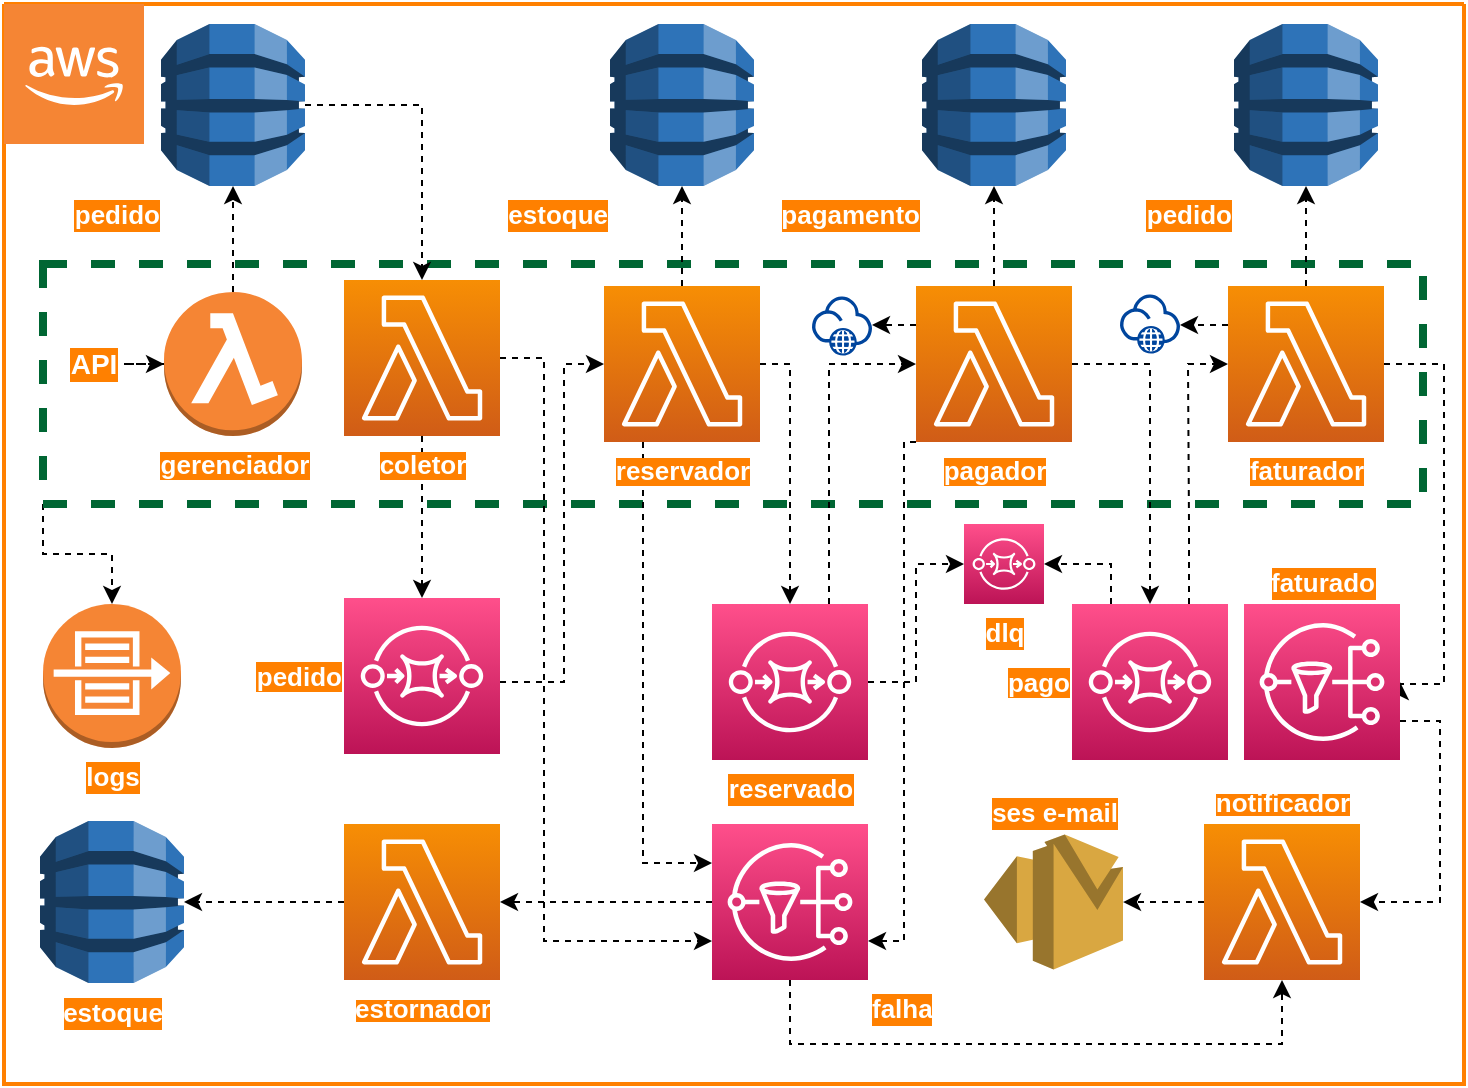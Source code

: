 <mxfile version="20.6.2" type="device"><diagram id="mqey134Af7LCjbI3q3hy" name="Página-1"><mxGraphModel dx="1375" dy="794" grid="1" gridSize="10" guides="1" tooltips="1" connect="1" arrows="1" fold="1" page="1" pageScale="1" pageWidth="827" pageHeight="1169" math="0" shadow="0"><root><mxCell id="0"/><mxCell id="1" parent="0"/><mxCell id="2ws7_AzIKP8WKyGr8Xs_-1" value="" style="swimlane;startSize=0;sketch=0;shadow=0;glass=0;gradientColor=none;swimlaneFillColor=none;fillColor=#FFE6CC;fillStyle=auto;strokeWidth=2;swimlaneLine=0;rounded=0;fontColor=#000000;strokeColor=#FF8000;" vertex="1" parent="1"><mxGeometry x="40" y="40" width="730" height="540" as="geometry"/></mxCell><mxCell id="2ws7_AzIKP8WKyGr8Xs_-27" style="edgeStyle=orthogonalEdgeStyle;rounded=0;orthogonalLoop=1;jettySize=auto;html=1;dashed=1;exitX=0;exitY=1;exitDx=0;exitDy=0;" edge="1" parent="2ws7_AzIKP8WKyGr8Xs_-1" source="2ws7_AzIKP8WKyGr8Xs_-9" target="2ws7_AzIKP8WKyGr8Xs_-25"><mxGeometry relative="1" as="geometry"/></mxCell><mxCell id="2ws7_AzIKP8WKyGr8Xs_-9" value="" style="rounded=0;whiteSpace=wrap;html=1;labelBackgroundColor=none;labelBorderColor=none;dashed=1;strokeColor=#006633;strokeWidth=4;" vertex="1" parent="2ws7_AzIKP8WKyGr8Xs_-1"><mxGeometry x="19.5" y="130" width="690" height="120" as="geometry"/></mxCell><mxCell id="2ws7_AzIKP8WKyGr8Xs_-18" value="" style="edgeStyle=orthogonalEdgeStyle;rounded=0;orthogonalLoop=1;jettySize=auto;html=1;dashed=1;" edge="1" parent="2ws7_AzIKP8WKyGr8Xs_-1" source="2ws7_AzIKP8WKyGr8Xs_-11" target="2ws7_AzIKP8WKyGr8Xs_-17"><mxGeometry relative="1" as="geometry"/></mxCell><mxCell id="2ws7_AzIKP8WKyGr8Xs_-11" value="&lt;span style=&quot;background-color: rgb(255, 128, 0);&quot;&gt;&lt;font size=&quot;1&quot; color=&quot;#ffffff&quot; style=&quot;&quot;&gt;&lt;b style=&quot;font-size: 13px;&quot;&gt;gerenciador&lt;/b&gt;&lt;/font&gt;&lt;/span&gt;" style="outlineConnect=0;dashed=0;verticalLabelPosition=bottom;verticalAlign=top;align=center;html=1;shape=mxgraph.aws3.lambda_function;fillColor=#F58534;gradientColor=none;" vertex="1" parent="2ws7_AzIKP8WKyGr8Xs_-1"><mxGeometry x="80" y="144" width="69" height="72" as="geometry"/></mxCell><mxCell id="2ws7_AzIKP8WKyGr8Xs_-12" value="" style="edgeStyle=orthogonalEdgeStyle;rounded=0;orthogonalLoop=1;jettySize=auto;html=1;dashed=1;" edge="1" parent="2ws7_AzIKP8WKyGr8Xs_-1" source="2ws7_AzIKP8WKyGr8Xs_-13" target="2ws7_AzIKP8WKyGr8Xs_-11"><mxGeometry relative="1" as="geometry"/></mxCell><mxCell id="2ws7_AzIKP8WKyGr8Xs_-13" value="API" style="text;html=1;strokeColor=none;fillColor=none;align=center;verticalAlign=middle;whiteSpace=wrap;rounded=0;fontStyle=1;labelBackgroundColor=#FF8000;spacingLeft=0;fontSize=14;fontColor=#FFFFFF;" vertex="1" parent="2ws7_AzIKP8WKyGr8Xs_-1"><mxGeometry x="30" y="165" width="30" height="30" as="geometry"/></mxCell><mxCell id="2ws7_AzIKP8WKyGr8Xs_-29" style="edgeStyle=orthogonalEdgeStyle;rounded=0;orthogonalLoop=1;jettySize=auto;html=1;entryX=0.5;entryY=0;entryDx=0;entryDy=0;entryPerimeter=0;dashed=1;exitX=0.5;exitY=1;exitDx=0;exitDy=0;exitPerimeter=0;" edge="1" parent="2ws7_AzIKP8WKyGr8Xs_-1" source="2ws7_AzIKP8WKyGr8Xs_-34" target="2ws7_AzIKP8WKyGr8Xs_-28"><mxGeometry relative="1" as="geometry"><mxPoint x="244.5" y="216" as="sourcePoint"/></mxGeometry></mxCell><mxCell id="2ws7_AzIKP8WKyGr8Xs_-22" value="" style="edgeStyle=orthogonalEdgeStyle;rounded=0;orthogonalLoop=1;jettySize=auto;html=1;dashed=1;exitX=0.5;exitY=0;exitDx=0;exitDy=0;exitPerimeter=0;" edge="1" parent="2ws7_AzIKP8WKyGr8Xs_-1" source="2ws7_AzIKP8WKyGr8Xs_-35" target="2ws7_AzIKP8WKyGr8Xs_-20"><mxGeometry relative="1" as="geometry"><mxPoint x="354.5" y="144" as="sourcePoint"/></mxGeometry></mxCell><mxCell id="2ws7_AzIKP8WKyGr8Xs_-23" style="edgeStyle=orthogonalEdgeStyle;rounded=0;orthogonalLoop=1;jettySize=auto;html=1;dashed=1;entryX=0.5;entryY=0;entryDx=0;entryDy=0;entryPerimeter=0;" edge="1" parent="2ws7_AzIKP8WKyGr8Xs_-1" source="2ws7_AzIKP8WKyGr8Xs_-17" target="2ws7_AzIKP8WKyGr8Xs_-34"><mxGeometry relative="1" as="geometry"><mxPoint x="244.5" y="144" as="targetPoint"/></mxGeometry></mxCell><mxCell id="2ws7_AzIKP8WKyGr8Xs_-17" value="&lt;font size=&quot;1&quot; color=&quot;#ffffff&quot; style=&quot;&quot;&gt;&lt;b style=&quot;font-size: 13px;&quot;&gt;pedido&lt;/b&gt;&lt;/font&gt;" style="outlineConnect=0;dashed=0;verticalLabelPosition=bottom;verticalAlign=top;align=right;html=1;shape=mxgraph.aws3.dynamo_db;fillColor=#2E73B8;gradientColor=none;labelBackgroundColor=#FF8000;labelBorderColor=none;strokeColor=#FF9933;strokeWidth=4;labelPosition=left;" vertex="1" parent="2ws7_AzIKP8WKyGr8Xs_-1"><mxGeometry x="78.5" y="10" width="72" height="81" as="geometry"/></mxCell><mxCell id="2ws7_AzIKP8WKyGr8Xs_-20" value="&lt;font size=&quot;1&quot; color=&quot;#ffffff&quot; style=&quot;&quot;&gt;&lt;b style=&quot;font-size: 13px;&quot;&gt;estoque&lt;/b&gt;&lt;/font&gt;" style="outlineConnect=0;dashed=0;verticalLabelPosition=bottom;verticalAlign=top;align=right;html=1;shape=mxgraph.aws3.dynamo_db;fillColor=#2E73B8;gradientColor=none;labelBackgroundColor=#FF8000;labelBorderColor=none;strokeColor=#FF9933;strokeWidth=4;labelPosition=left;" vertex="1" parent="2ws7_AzIKP8WKyGr8Xs_-1"><mxGeometry x="303" y="10" width="72" height="81" as="geometry"/></mxCell><mxCell id="2ws7_AzIKP8WKyGr8Xs_-25" value="&lt;font size=&quot;1&quot; color=&quot;#ffffff&quot; style=&quot;&quot;&gt;&lt;b style=&quot;font-size: 13px;&quot;&gt;logs&lt;/b&gt;&lt;/font&gt;" style="outlineConnect=0;dashed=0;verticalLabelPosition=bottom;verticalAlign=top;align=center;html=1;shape=mxgraph.aws3.flow_logs;fillColor=#F58534;gradientColor=none;labelBackgroundColor=#FF8000;labelBorderColor=none;strokeColor=#FF9933;strokeWidth=4;" vertex="1" parent="2ws7_AzIKP8WKyGr8Xs_-1"><mxGeometry x="19.5" y="300" width="69" height="72" as="geometry"/></mxCell><mxCell id="2ws7_AzIKP8WKyGr8Xs_-30" style="edgeStyle=orthogonalEdgeStyle;rounded=0;orthogonalLoop=1;jettySize=auto;html=1;entryX=0;entryY=0.5;entryDx=0;entryDy=0;entryPerimeter=0;dashed=1;" edge="1" parent="2ws7_AzIKP8WKyGr8Xs_-1" source="2ws7_AzIKP8WKyGr8Xs_-28" target="2ws7_AzIKP8WKyGr8Xs_-35"><mxGeometry relative="1" as="geometry"><mxPoint x="354.5" y="216" as="targetPoint"/><Array as="points"><mxPoint x="280" y="339"/><mxPoint x="280" y="180"/></Array></mxGeometry></mxCell><mxCell id="2ws7_AzIKP8WKyGr8Xs_-28" value="&lt;font size=&quot;1&quot; color=&quot;#ffffff&quot; style=&quot;&quot;&gt;&lt;b style=&quot;font-size: 13px;&quot;&gt;pedido&lt;/b&gt;&lt;/font&gt;" style="sketch=0;points=[[0,0,0],[0.25,0,0],[0.5,0,0],[0.75,0,0],[1,0,0],[0,1,0],[0.25,1,0],[0.5,1,0],[0.75,1,0],[1,1,0],[0,0.25,0],[0,0.5,0],[0,0.75,0],[1,0.25,0],[1,0.5,0],[1,0.75,0]];outlineConnect=0;fontColor=#232F3E;gradientColor=#FF4F8B;gradientDirection=north;fillColor=#BC1356;strokeColor=#ffffff;dashed=0;verticalLabelPosition=middle;verticalAlign=middle;align=right;html=1;fontSize=12;fontStyle=0;aspect=fixed;shape=mxgraph.aws4.resourceIcon;resIcon=mxgraph.aws4.sqs;labelBackgroundColor=#FF8000;labelBorderColor=none;strokeWidth=4;labelPosition=left;" vertex="1" parent="2ws7_AzIKP8WKyGr8Xs_-1"><mxGeometry x="170" y="297" width="78" height="78" as="geometry"/></mxCell><mxCell id="2ws7_AzIKP8WKyGr8Xs_-54" style="edgeStyle=orthogonalEdgeStyle;rounded=0;orthogonalLoop=1;jettySize=auto;html=1;entryX=0;entryY=0.5;entryDx=0;entryDy=0;entryPerimeter=0;dashed=1;strokeColor=#000000;strokeWidth=1;fontSize=16;exitX=0.75;exitY=0;exitDx=0;exitDy=0;exitPerimeter=0;" edge="1" parent="2ws7_AzIKP8WKyGr8Xs_-1" source="2ws7_AzIKP8WKyGr8Xs_-31" target="2ws7_AzIKP8WKyGr8Xs_-47"><mxGeometry relative="1" as="geometry"/></mxCell><mxCell id="2ws7_AzIKP8WKyGr8Xs_-63" style="edgeStyle=orthogonalEdgeStyle;rounded=0;orthogonalLoop=1;jettySize=auto;html=1;entryX=0;entryY=0.5;entryDx=0;entryDy=0;entryPerimeter=0;dashed=1;strokeColor=#000000;strokeWidth=1;fontSize=16;" edge="1" parent="2ws7_AzIKP8WKyGr8Xs_-1" source="2ws7_AzIKP8WKyGr8Xs_-31" target="2ws7_AzIKP8WKyGr8Xs_-61"><mxGeometry relative="1" as="geometry"/></mxCell><mxCell id="2ws7_AzIKP8WKyGr8Xs_-31" value="&lt;font size=&quot;1&quot; color=&quot;#ffffff&quot; style=&quot;&quot;&gt;&lt;b style=&quot;font-size: 13px;&quot;&gt;reservado&lt;/b&gt;&lt;/font&gt;" style="sketch=0;points=[[0,0,0],[0.25,0,0],[0.5,0,0],[0.75,0,0],[1,0,0],[0,1,0],[0.25,1,0],[0.5,1,0],[0.75,1,0],[1,1,0],[0,0.25,0],[0,0.5,0],[0,0.75,0],[1,0.25,0],[1,0.5,0],[1,0.75,0]];outlineConnect=0;fontColor=#232F3E;gradientColor=#FF4F8B;gradientDirection=north;fillColor=#BC1356;strokeColor=#ffffff;dashed=0;verticalLabelPosition=bottom;verticalAlign=top;align=center;html=1;fontSize=12;fontStyle=0;aspect=fixed;shape=mxgraph.aws4.resourceIcon;resIcon=mxgraph.aws4.sqs;labelBackgroundColor=#FF8000;labelBorderColor=none;strokeWidth=4;labelPosition=center;" vertex="1" parent="2ws7_AzIKP8WKyGr8Xs_-1"><mxGeometry x="354" y="300" width="78" height="78" as="geometry"/></mxCell><mxCell id="2ws7_AzIKP8WKyGr8Xs_-24" value="" style="outlineConnect=0;dashed=0;verticalLabelPosition=bottom;verticalAlign=top;align=center;html=1;shape=mxgraph.aws3.cloud_2;fillColor=#F58534;gradientColor=none;labelBackgroundColor=none;labelBorderColor=#FFFF99;strokeColor=#FF9933;strokeWidth=4;" vertex="1" parent="2ws7_AzIKP8WKyGr8Xs_-1"><mxGeometry width="70" height="70" as="geometry"/></mxCell><mxCell id="2ws7_AzIKP8WKyGr8Xs_-73" style="edgeStyle=orthogonalEdgeStyle;rounded=0;orthogonalLoop=1;jettySize=auto;html=1;entryX=0;entryY=0.75;entryDx=0;entryDy=0;entryPerimeter=0;dashed=1;strokeColor=#000000;strokeWidth=1;fontSize=13;fontColor=#FFFFFF;" edge="1" parent="2ws7_AzIKP8WKyGr8Xs_-1" source="2ws7_AzIKP8WKyGr8Xs_-34" target="2ws7_AzIKP8WKyGr8Xs_-42"><mxGeometry relative="1" as="geometry"><Array as="points"><mxPoint x="270" y="177"/><mxPoint x="270" y="469"/></Array></mxGeometry></mxCell><mxCell id="2ws7_AzIKP8WKyGr8Xs_-34" value="&lt;span style=&quot;background-color: rgb(255, 128, 0);&quot;&gt;&lt;font size=&quot;1&quot; color=&quot;#ffffff&quot; style=&quot;&quot;&gt;&lt;b style=&quot;font-size: 13px;&quot;&gt;coletor&lt;/b&gt;&lt;/font&gt;&lt;/span&gt;" style="sketch=0;points=[[0,0,0],[0.25,0,0],[0.5,0,0],[0.75,0,0],[1,0,0],[0,1,0],[0.25,1,0],[0.5,1,0],[0.75,1,0],[1,1,0],[0,0.25,0],[0,0.5,0],[0,0.75,0],[1,0.25,0],[1,0.5,0],[1,0.75,0]];outlineConnect=0;fontColor=#232F3E;gradientColor=#F78E04;gradientDirection=north;fillColor=#D05C17;strokeColor=#ffffff;dashed=0;verticalLabelPosition=bottom;verticalAlign=top;align=center;html=1;fontSize=12;fontStyle=0;aspect=fixed;shape=mxgraph.aws4.resourceIcon;resIcon=mxgraph.aws4.lambda;labelBackgroundColor=none;labelBorderColor=none;strokeWidth=4;" vertex="1" parent="2ws7_AzIKP8WKyGr8Xs_-1"><mxGeometry x="170" y="138" width="78" height="78" as="geometry"/></mxCell><mxCell id="2ws7_AzIKP8WKyGr8Xs_-38" style="edgeStyle=orthogonalEdgeStyle;rounded=0;orthogonalLoop=1;jettySize=auto;html=1;dashed=1;strokeColor=#000000;strokeWidth=1;exitX=0.25;exitY=1;exitDx=0;exitDy=0;exitPerimeter=0;entryX=0;entryY=0.25;entryDx=0;entryDy=0;entryPerimeter=0;" edge="1" parent="2ws7_AzIKP8WKyGr8Xs_-1" source="2ws7_AzIKP8WKyGr8Xs_-35" target="2ws7_AzIKP8WKyGr8Xs_-42"><mxGeometry relative="1" as="geometry"><mxPoint x="394" y="429.5" as="targetPoint"/></mxGeometry></mxCell><mxCell id="2ws7_AzIKP8WKyGr8Xs_-40" style="edgeStyle=orthogonalEdgeStyle;rounded=0;orthogonalLoop=1;jettySize=auto;html=1;dashed=1;strokeColor=#000000;strokeWidth=1;exitX=1;exitY=0.5;exitDx=0;exitDy=0;exitPerimeter=0;" edge="1" parent="2ws7_AzIKP8WKyGr8Xs_-1" source="2ws7_AzIKP8WKyGr8Xs_-35" target="2ws7_AzIKP8WKyGr8Xs_-31"><mxGeometry relative="1" as="geometry"><Array as="points"><mxPoint x="393" y="180"/></Array></mxGeometry></mxCell><mxCell id="2ws7_AzIKP8WKyGr8Xs_-35" value="&lt;span style=&quot;background-color: rgb(255, 128, 0);&quot;&gt;&lt;font size=&quot;1&quot; color=&quot;#ffffff&quot; style=&quot;&quot;&gt;&lt;b style=&quot;font-size: 13px;&quot;&gt;reservador&lt;/b&gt;&lt;/font&gt;&lt;/span&gt;" style="sketch=0;points=[[0,0,0],[0.25,0,0],[0.5,0,0],[0.75,0,0],[1,0,0],[0,1,0],[0.25,1,0],[0.5,1,0],[0.75,1,0],[1,1,0],[0,0.25,0],[0,0.5,0],[0,0.75,0],[1,0.25,0],[1,0.5,0],[1,0.75,0]];outlineConnect=0;fontColor=#232F3E;gradientColor=#F78E04;gradientDirection=north;fillColor=#D05C17;strokeColor=#ffffff;dashed=0;verticalLabelPosition=bottom;verticalAlign=top;align=center;html=1;fontSize=12;fontStyle=0;aspect=fixed;shape=mxgraph.aws4.resourceIcon;resIcon=mxgraph.aws4.lambda;labelBackgroundColor=none;labelBorderColor=none;strokeWidth=4;" vertex="1" parent="2ws7_AzIKP8WKyGr8Xs_-1"><mxGeometry x="300" y="141" width="78" height="78" as="geometry"/></mxCell><mxCell id="2ws7_AzIKP8WKyGr8Xs_-44" style="edgeStyle=orthogonalEdgeStyle;rounded=0;orthogonalLoop=1;jettySize=auto;html=1;dashed=1;strokeColor=#000000;strokeWidth=1;exitX=0.5;exitY=1;exitDx=0;exitDy=0;exitPerimeter=0;entryX=0.5;entryY=1;entryDx=0;entryDy=0;entryPerimeter=0;" edge="1" parent="2ws7_AzIKP8WKyGr8Xs_-1" source="2ws7_AzIKP8WKyGr8Xs_-42" target="2ws7_AzIKP8WKyGr8Xs_-43"><mxGeometry relative="1" as="geometry"><Array as="points"><mxPoint x="433" y="520"/><mxPoint x="679" y="520"/></Array></mxGeometry></mxCell><mxCell id="2ws7_AzIKP8WKyGr8Xs_-67" style="edgeStyle=orthogonalEdgeStyle;rounded=0;orthogonalLoop=1;jettySize=auto;html=1;dashed=1;strokeColor=#000000;strokeWidth=1;fontSize=16;entryX=1;entryY=0.5;entryDx=0;entryDy=0;entryPerimeter=0;" edge="1" parent="2ws7_AzIKP8WKyGr8Xs_-1" source="2ws7_AzIKP8WKyGr8Xs_-42" target="2ws7_AzIKP8WKyGr8Xs_-65"><mxGeometry relative="1" as="geometry"/></mxCell><mxCell id="2ws7_AzIKP8WKyGr8Xs_-42" value="&lt;font size=&quot;1&quot; color=&quot;#ffffff&quot; style=&quot;&quot;&gt;&lt;b style=&quot;font-size: 13px;&quot;&gt;falha&lt;/b&gt;&lt;/font&gt;" style="sketch=0;points=[[0,0,0],[0.25,0,0],[0.5,0,0],[0.75,0,0],[1,0,0],[0,1,0],[0.25,1,0],[0.5,1,0],[0.75,1,0],[1,1,0],[0,0.25,0],[0,0.5,0],[0,0.75,0],[1,0.25,0],[1,0.5,0],[1,0.75,0]];outlineConnect=0;fontColor=#232F3E;gradientColor=#FF4F8B;gradientDirection=north;fillColor=#BC1356;strokeColor=#ffffff;dashed=0;verticalLabelPosition=bottom;verticalAlign=top;align=left;html=1;fontSize=12;fontStyle=0;aspect=fixed;shape=mxgraph.aws4.resourceIcon;resIcon=mxgraph.aws4.sns;rounded=0;shadow=0;glass=0;labelBackgroundColor=#FF8000;labelBorderColor=none;fillStyle=auto;strokeWidth=1;horizontal=1;labelPosition=right;" vertex="1" parent="2ws7_AzIKP8WKyGr8Xs_-1"><mxGeometry x="354" y="410" width="78" height="78" as="geometry"/></mxCell><mxCell id="2ws7_AzIKP8WKyGr8Xs_-46" value="" style="edgeStyle=orthogonalEdgeStyle;rounded=0;orthogonalLoop=1;jettySize=auto;html=1;dashed=1;strokeColor=#000000;strokeWidth=1;" edge="1" parent="2ws7_AzIKP8WKyGr8Xs_-1" source="2ws7_AzIKP8WKyGr8Xs_-43" target="2ws7_AzIKP8WKyGr8Xs_-45"><mxGeometry relative="1" as="geometry"/></mxCell><mxCell id="2ws7_AzIKP8WKyGr8Xs_-43" value="&lt;font size=&quot;1&quot; color=&quot;#ffffff&quot; style=&quot;background-color: rgb(255, 128, 0);&quot;&gt;&lt;b style=&quot;font-size: 13px;&quot;&gt;notificador&lt;/b&gt;&lt;/font&gt;" style="sketch=0;points=[[0,0,0],[0.25,0,0],[0.5,0,0],[0.75,0,0],[1,0,0],[0,1,0],[0.25,1,0],[0.5,1,0],[0.75,1,0],[1,1,0],[0,0.25,0],[0,0.5,0],[0,0.75,0],[1,0.25,0],[1,0.5,0],[1,0.75,0]];outlineConnect=0;fontColor=#232F3E;gradientColor=#F78E04;gradientDirection=north;fillColor=#D05C17;strokeColor=#ffffff;dashed=0;verticalLabelPosition=top;verticalAlign=bottom;align=center;html=1;fontSize=12;fontStyle=0;aspect=fixed;shape=mxgraph.aws4.resourceIcon;resIcon=mxgraph.aws4.lambda;labelBackgroundColor=none;labelBorderColor=none;strokeWidth=4;labelPosition=center;" vertex="1" parent="2ws7_AzIKP8WKyGr8Xs_-1"><mxGeometry x="600" y="410" width="78" height="78" as="geometry"/></mxCell><mxCell id="2ws7_AzIKP8WKyGr8Xs_-45" value="&lt;font size=&quot;1&quot; color=&quot;#ffffff&quot; style=&quot;&quot;&gt;&lt;b style=&quot;font-size: 13px;&quot;&gt;ses e-mail&lt;/b&gt;&lt;/font&gt;" style="outlineConnect=0;dashed=0;verticalLabelPosition=top;verticalAlign=bottom;align=center;html=1;shape=mxgraph.aws3.ses;fillColor=#D9A741;gradientColor=none;rounded=0;shadow=0;glass=0;labelBackgroundColor=#FF8000;labelBorderColor=none;sketch=0;fillStyle=auto;strokeColor=#FF9933;strokeWidth=1;horizontal=1;spacingTop=0;labelPosition=center;" vertex="1" parent="2ws7_AzIKP8WKyGr8Xs_-1"><mxGeometry x="490" y="415.25" width="69.5" height="67.5" as="geometry"/></mxCell><mxCell id="2ws7_AzIKP8WKyGr8Xs_-53" value="" style="edgeStyle=orthogonalEdgeStyle;rounded=0;orthogonalLoop=1;jettySize=auto;html=1;dashed=1;strokeColor=#000000;strokeWidth=1;fontSize=16;" edge="1" parent="2ws7_AzIKP8WKyGr8Xs_-1" source="2ws7_AzIKP8WKyGr8Xs_-47" target="2ws7_AzIKP8WKyGr8Xs_-50"><mxGeometry relative="1" as="geometry"/></mxCell><mxCell id="2ws7_AzIKP8WKyGr8Xs_-55" style="edgeStyle=orthogonalEdgeStyle;rounded=0;orthogonalLoop=1;jettySize=auto;html=1;entryX=1;entryY=0.75;entryDx=0;entryDy=0;entryPerimeter=0;dashed=1;strokeColor=#000000;strokeWidth=1;fontSize=16;exitX=0;exitY=1;exitDx=0;exitDy=0;exitPerimeter=0;" edge="1" parent="2ws7_AzIKP8WKyGr8Xs_-1" source="2ws7_AzIKP8WKyGr8Xs_-47" target="2ws7_AzIKP8WKyGr8Xs_-42"><mxGeometry relative="1" as="geometry"><Array as="points"><mxPoint x="450" y="219"/><mxPoint x="450" y="469"/></Array></mxGeometry></mxCell><mxCell id="2ws7_AzIKP8WKyGr8Xs_-56" style="edgeStyle=orthogonalEdgeStyle;rounded=0;orthogonalLoop=1;jettySize=auto;html=1;entryX=0.5;entryY=0;entryDx=0;entryDy=0;entryPerimeter=0;dashed=1;strokeColor=#000000;strokeWidth=1;fontSize=16;exitX=1;exitY=0.5;exitDx=0;exitDy=0;exitPerimeter=0;" edge="1" parent="2ws7_AzIKP8WKyGr8Xs_-1" source="2ws7_AzIKP8WKyGr8Xs_-47" target="2ws7_AzIKP8WKyGr8Xs_-48"><mxGeometry relative="1" as="geometry"/></mxCell><mxCell id="2ws7_AzIKP8WKyGr8Xs_-84" style="edgeStyle=orthogonalEdgeStyle;rounded=0;orthogonalLoop=1;jettySize=auto;html=1;entryX=1;entryY=0.5;entryDx=0;entryDy=0;dashed=1;strokeColor=#000000;strokeWidth=1;fontSize=13;fontColor=#FFFFFF;exitX=0;exitY=0.25;exitDx=0;exitDy=0;exitPerimeter=0;" edge="1" parent="2ws7_AzIKP8WKyGr8Xs_-1" source="2ws7_AzIKP8WKyGr8Xs_-47" target="2ws7_AzIKP8WKyGr8Xs_-82"><mxGeometry relative="1" as="geometry"/></mxCell><mxCell id="2ws7_AzIKP8WKyGr8Xs_-47" value="&lt;span style=&quot;background-color: rgb(255, 128, 0);&quot;&gt;&lt;font size=&quot;1&quot; color=&quot;#ffffff&quot; style=&quot;&quot;&gt;&lt;b style=&quot;font-size: 13px;&quot;&gt;pagador&lt;/b&gt;&lt;/font&gt;&lt;/span&gt;" style="sketch=0;points=[[0,0,0],[0.25,0,0],[0.5,0,0],[0.75,0,0],[1,0,0],[0,1,0],[0.25,1,0],[0.5,1,0],[0.75,1,0],[1,1,0],[0,0.25,0],[0,0.5,0],[0,0.75,0],[1,0.25,0],[1,0.5,0],[1,0.75,0]];outlineConnect=0;fontColor=#232F3E;gradientColor=#F78E04;gradientDirection=north;fillColor=#D05C17;strokeColor=#ffffff;dashed=0;verticalLabelPosition=bottom;verticalAlign=top;align=center;html=1;fontSize=12;fontStyle=0;aspect=fixed;shape=mxgraph.aws4.resourceIcon;resIcon=mxgraph.aws4.lambda;labelBackgroundColor=none;labelBorderColor=none;strokeWidth=4;" vertex="1" parent="2ws7_AzIKP8WKyGr8Xs_-1"><mxGeometry x="456" y="141" width="78" height="78" as="geometry"/></mxCell><mxCell id="2ws7_AzIKP8WKyGr8Xs_-58" style="edgeStyle=orthogonalEdgeStyle;rounded=0;orthogonalLoop=1;jettySize=auto;html=1;entryX=0;entryY=0.5;entryDx=0;entryDy=0;entryPerimeter=0;dashed=1;strokeColor=#000000;strokeWidth=1;fontSize=16;exitX=0.75;exitY=0;exitDx=0;exitDy=0;exitPerimeter=0;" edge="1" parent="2ws7_AzIKP8WKyGr8Xs_-1" source="2ws7_AzIKP8WKyGr8Xs_-48" target="2ws7_AzIKP8WKyGr8Xs_-49"><mxGeometry relative="1" as="geometry"><Array as="points"><mxPoint x="593" y="260"/><mxPoint x="592" y="180"/></Array></mxGeometry></mxCell><mxCell id="2ws7_AzIKP8WKyGr8Xs_-62" style="edgeStyle=orthogonalEdgeStyle;rounded=0;orthogonalLoop=1;jettySize=auto;html=1;entryX=1;entryY=0.5;entryDx=0;entryDy=0;entryPerimeter=0;dashed=1;strokeColor=#000000;strokeWidth=1;fontSize=16;exitX=0.25;exitY=0;exitDx=0;exitDy=0;exitPerimeter=0;" edge="1" parent="2ws7_AzIKP8WKyGr8Xs_-1" source="2ws7_AzIKP8WKyGr8Xs_-48" target="2ws7_AzIKP8WKyGr8Xs_-61"><mxGeometry relative="1" as="geometry"><Array as="points"><mxPoint x="554" y="280"/></Array></mxGeometry></mxCell><mxCell id="2ws7_AzIKP8WKyGr8Xs_-48" value="&lt;font size=&quot;1&quot; color=&quot;#ffffff&quot; style=&quot;&quot;&gt;&lt;b style=&quot;font-size: 13px;&quot;&gt;pago&lt;/b&gt;&lt;/font&gt;" style="sketch=0;points=[[0,0,0],[0.25,0,0],[0.5,0,0],[0.75,0,0],[1,0,0],[0,1,0],[0.25,1,0],[0.5,1,0],[0.75,1,0],[1,1,0],[0,0.25,0],[0,0.5,0],[0,0.75,0],[1,0.25,0],[1,0.5,0],[1,0.75,0]];outlineConnect=0;fontColor=#232F3E;gradientColor=#FF4F8B;gradientDirection=north;fillColor=#BC1356;strokeColor=#ffffff;dashed=0;verticalLabelPosition=middle;verticalAlign=middle;align=right;html=1;fontSize=12;fontStyle=0;aspect=fixed;shape=mxgraph.aws4.resourceIcon;resIcon=mxgraph.aws4.sqs;labelBackgroundColor=#FF8000;labelBorderColor=none;strokeWidth=4;labelPosition=left;" vertex="1" parent="2ws7_AzIKP8WKyGr8Xs_-1"><mxGeometry x="534" y="300" width="78" height="78" as="geometry"/></mxCell><mxCell id="2ws7_AzIKP8WKyGr8Xs_-52" value="" style="edgeStyle=orthogonalEdgeStyle;rounded=0;orthogonalLoop=1;jettySize=auto;html=1;dashed=1;strokeColor=#000000;strokeWidth=1;fontSize=16;" edge="1" parent="2ws7_AzIKP8WKyGr8Xs_-1" source="2ws7_AzIKP8WKyGr8Xs_-49" target="2ws7_AzIKP8WKyGr8Xs_-51"><mxGeometry relative="1" as="geometry"/></mxCell><mxCell id="2ws7_AzIKP8WKyGr8Xs_-60" style="edgeStyle=orthogonalEdgeStyle;rounded=0;orthogonalLoop=1;jettySize=auto;html=1;entryX=1;entryY=0.5;entryDx=0;entryDy=0;entryPerimeter=0;dashed=1;strokeColor=#000000;strokeWidth=1;fontSize=16;exitX=1;exitY=0.5;exitDx=0;exitDy=0;exitPerimeter=0;" edge="1" parent="2ws7_AzIKP8WKyGr8Xs_-1" source="2ws7_AzIKP8WKyGr8Xs_-49"><mxGeometry relative="1" as="geometry"><mxPoint x="698" y="339" as="targetPoint"/><Array as="points"><mxPoint x="720" y="180"/><mxPoint x="720" y="340"/></Array></mxGeometry></mxCell><mxCell id="2ws7_AzIKP8WKyGr8Xs_-81" style="edgeStyle=orthogonalEdgeStyle;rounded=0;orthogonalLoop=1;jettySize=auto;html=1;entryX=1;entryY=0.5;entryDx=0;entryDy=0;dashed=1;strokeColor=#000000;strokeWidth=1;fontSize=13;fontColor=#FFFFFF;exitX=0;exitY=0.25;exitDx=0;exitDy=0;exitPerimeter=0;" edge="1" parent="2ws7_AzIKP8WKyGr8Xs_-1" source="2ws7_AzIKP8WKyGr8Xs_-49" target="2ws7_AzIKP8WKyGr8Xs_-78"><mxGeometry relative="1" as="geometry"><mxPoint x="610" y="159" as="sourcePoint"/></mxGeometry></mxCell><mxCell id="2ws7_AzIKP8WKyGr8Xs_-49" value="&lt;span style=&quot;background-color: rgb(255, 128, 0);&quot;&gt;&lt;font size=&quot;1&quot; color=&quot;#ffffff&quot; style=&quot;&quot;&gt;&lt;b style=&quot;font-size: 13px;&quot;&gt;faturador&lt;/b&gt;&lt;/font&gt;&lt;/span&gt;" style="sketch=0;points=[[0,0,0],[0.25,0,0],[0.5,0,0],[0.75,0,0],[1,0,0],[0,1,0],[0.25,1,0],[0.5,1,0],[0.75,1,0],[1,1,0],[0,0.25,0],[0,0.5,0],[0,0.75,0],[1,0.25,0],[1,0.5,0],[1,0.75,0]];outlineConnect=0;fontColor=#232F3E;gradientColor=#F78E04;gradientDirection=north;fillColor=#D05C17;strokeColor=#ffffff;dashed=0;verticalLabelPosition=bottom;verticalAlign=top;align=center;html=1;fontSize=12;fontStyle=0;aspect=fixed;shape=mxgraph.aws4.resourceIcon;resIcon=mxgraph.aws4.lambda;labelBackgroundColor=none;labelBorderColor=none;strokeWidth=4;" vertex="1" parent="2ws7_AzIKP8WKyGr8Xs_-1"><mxGeometry x="612" y="141" width="78" height="78" as="geometry"/></mxCell><mxCell id="2ws7_AzIKP8WKyGr8Xs_-50" value="&lt;font size=&quot;1&quot; color=&quot;#ffffff&quot; style=&quot;&quot;&gt;&lt;b style=&quot;font-size: 13px;&quot;&gt;pagamento&lt;/b&gt;&lt;/font&gt;" style="outlineConnect=0;dashed=0;verticalLabelPosition=bottom;verticalAlign=top;align=right;html=1;shape=mxgraph.aws3.dynamo_db;fillColor=#2E73B8;gradientColor=none;labelBackgroundColor=#FF8000;labelBorderColor=none;strokeColor=#FF9933;strokeWidth=4;labelPosition=left;" vertex="1" parent="2ws7_AzIKP8WKyGr8Xs_-1"><mxGeometry x="459" y="10" width="72" height="81" as="geometry"/></mxCell><mxCell id="2ws7_AzIKP8WKyGr8Xs_-51" value="&lt;font size=&quot;1&quot; color=&quot;#ffffff&quot; style=&quot;&quot;&gt;&lt;b style=&quot;font-size: 13px;&quot;&gt;pedido&lt;/b&gt;&lt;/font&gt;" style="outlineConnect=0;dashed=0;verticalLabelPosition=bottom;verticalAlign=top;align=right;html=1;shape=mxgraph.aws3.dynamo_db;fillColor=#2E73B8;gradientColor=none;labelBackgroundColor=#FF8000;labelBorderColor=none;strokeColor=#FF9933;strokeWidth=4;labelPosition=left;" vertex="1" parent="2ws7_AzIKP8WKyGr8Xs_-1"><mxGeometry x="615" y="10" width="72" height="81" as="geometry"/></mxCell><mxCell id="2ws7_AzIKP8WKyGr8Xs_-61" value="&lt;font size=&quot;1&quot; color=&quot;#ffffff&quot; style=&quot;&quot;&gt;&lt;b style=&quot;font-size: 13px;&quot;&gt;dlq&lt;/b&gt;&lt;/font&gt;" style="sketch=0;points=[[0,0,0],[0.25,0,0],[0.5,0,0],[0.75,0,0],[1,0,0],[0,1,0],[0.25,1,0],[0.5,1,0],[0.75,1,0],[1,1,0],[0,0.25,0],[0,0.5,0],[0,0.75,0],[1,0.25,0],[1,0.5,0],[1,0.75,0]];outlineConnect=0;fontColor=#232F3E;gradientColor=#FF4F8B;gradientDirection=north;fillColor=#BC1356;strokeColor=#ffffff;dashed=0;verticalLabelPosition=bottom;verticalAlign=top;align=center;html=1;fontSize=12;fontStyle=0;aspect=fixed;shape=mxgraph.aws4.resourceIcon;resIcon=mxgraph.aws4.sqs;labelBackgroundColor=#FF8000;labelBorderColor=none;strokeWidth=4;labelPosition=center;" vertex="1" parent="2ws7_AzIKP8WKyGr8Xs_-1"><mxGeometry x="480" y="260" width="40" height="40" as="geometry"/></mxCell><mxCell id="2ws7_AzIKP8WKyGr8Xs_-64" value="&lt;font size=&quot;1&quot; color=&quot;#ffffff&quot; style=&quot;&quot;&gt;&lt;b style=&quot;font-size: 13px;&quot;&gt;estoque&lt;/b&gt;&lt;/font&gt;" style="outlineConnect=0;dashed=0;verticalLabelPosition=bottom;verticalAlign=top;align=center;html=1;shape=mxgraph.aws3.dynamo_db;fillColor=#2E73B8;gradientColor=none;labelBackgroundColor=#FF8000;labelBorderColor=none;strokeColor=#FF9933;strokeWidth=4;labelPosition=center;" vertex="1" parent="2ws7_AzIKP8WKyGr8Xs_-1"><mxGeometry x="18" y="408.5" width="72" height="81" as="geometry"/></mxCell><mxCell id="2ws7_AzIKP8WKyGr8Xs_-69" value="" style="edgeStyle=orthogonalEdgeStyle;rounded=0;orthogonalLoop=1;jettySize=auto;html=1;dashed=1;strokeColor=#000000;strokeWidth=1;fontSize=16;" edge="1" parent="2ws7_AzIKP8WKyGr8Xs_-1" source="2ws7_AzIKP8WKyGr8Xs_-65" target="2ws7_AzIKP8WKyGr8Xs_-64"><mxGeometry relative="1" as="geometry"/></mxCell><mxCell id="2ws7_AzIKP8WKyGr8Xs_-65" value="&lt;font size=&quot;1&quot; color=&quot;#ffffff&quot; style=&quot;background-color: rgb(255, 128, 0);&quot;&gt;&lt;b style=&quot;font-size: 13px;&quot;&gt;estornador&lt;/b&gt;&lt;/font&gt;" style="sketch=0;points=[[0,0,0],[0.25,0,0],[0.5,0,0],[0.75,0,0],[1,0,0],[0,1,0],[0.25,1,0],[0.5,1,0],[0.75,1,0],[1,1,0],[0,0.25,0],[0,0.5,0],[0,0.75,0],[1,0.25,0],[1,0.5,0],[1,0.75,0]];outlineConnect=0;fontColor=#232F3E;gradientColor=#F78E04;gradientDirection=north;fillColor=#D05C17;strokeColor=#ffffff;dashed=0;verticalLabelPosition=bottom;verticalAlign=top;align=center;html=1;fontSize=12;fontStyle=0;aspect=fixed;shape=mxgraph.aws4.resourceIcon;resIcon=mxgraph.aws4.lambda;labelBackgroundColor=none;labelBorderColor=none;strokeWidth=4;labelPosition=center;" vertex="1" parent="2ws7_AzIKP8WKyGr8Xs_-1"><mxGeometry x="170" y="410" width="78" height="78" as="geometry"/></mxCell><mxCell id="2ws7_AzIKP8WKyGr8Xs_-75" style="edgeStyle=orthogonalEdgeStyle;rounded=0;orthogonalLoop=1;jettySize=auto;html=1;entryX=1;entryY=0.5;entryDx=0;entryDy=0;entryPerimeter=0;dashed=1;strokeColor=#000000;strokeWidth=1;fontSize=13;fontColor=#FFFFFF;exitX=1;exitY=0.75;exitDx=0;exitDy=0;exitPerimeter=0;" edge="1" parent="2ws7_AzIKP8WKyGr8Xs_-1" source="2ws7_AzIKP8WKyGr8Xs_-76" target="2ws7_AzIKP8WKyGr8Xs_-43"><mxGeometry relative="1" as="geometry"><mxPoint x="698" y="358.5" as="sourcePoint"/></mxGeometry></mxCell><mxCell id="2ws7_AzIKP8WKyGr8Xs_-76" value="&lt;font size=&quot;1&quot; color=&quot;#ffffff&quot; style=&quot;&quot;&gt;&lt;b style=&quot;font-size: 13px;&quot;&gt;faturado&lt;/b&gt;&lt;/font&gt;" style="sketch=0;points=[[0,0,0],[0.25,0,0],[0.5,0,0],[0.75,0,0],[1,0,0],[0,1,0],[0.25,1,0],[0.5,1,0],[0.75,1,0],[1,1,0],[0,0.25,0],[0,0.5,0],[0,0.75,0],[1,0.25,0],[1,0.5,0],[1,0.75,0]];outlineConnect=0;fontColor=#232F3E;gradientColor=#FF4F8B;gradientDirection=north;fillColor=#BC1356;strokeColor=#ffffff;dashed=0;verticalLabelPosition=top;verticalAlign=bottom;align=center;html=1;fontSize=12;fontStyle=0;aspect=fixed;shape=mxgraph.aws4.resourceIcon;resIcon=mxgraph.aws4.sns;rounded=0;shadow=0;glass=0;labelBackgroundColor=#FF8000;labelBorderColor=none;fillStyle=auto;strokeWidth=1;horizontal=1;labelPosition=center;" vertex="1" parent="2ws7_AzIKP8WKyGr8Xs_-1"><mxGeometry x="620" y="300" width="78" height="78" as="geometry"/></mxCell><mxCell id="2ws7_AzIKP8WKyGr8Xs_-78" value="" style="aspect=fixed;perimeter=ellipsePerimeter;html=1;align=center;shadow=0;dashed=0;fontColor=#4277BB;labelBackgroundColor=#ffffff;fontSize=12;spacingTop=3;image;image=img/lib/ibm/vpc/Internet.svg;rounded=0;glass=0;labelBorderColor=none;sketch=0;fillStyle=auto;strokeColor=#006633;strokeWidth=2;fillColor=#FFE6CC;gradientColor=none;" vertex="1" parent="2ws7_AzIKP8WKyGr8Xs_-1"><mxGeometry x="558" y="145" width="30" height="30" as="geometry"/></mxCell><mxCell id="2ws7_AzIKP8WKyGr8Xs_-82" value="" style="aspect=fixed;perimeter=ellipsePerimeter;html=1;align=center;shadow=0;dashed=0;fontColor=#4277BB;labelBackgroundColor=#ffffff;fontSize=12;spacingTop=3;image;image=img/lib/ibm/vpc/Internet.svg;rounded=0;glass=0;labelBorderColor=none;sketch=0;fillStyle=auto;strokeColor=#006633;strokeWidth=2;fillColor=#FFE6CC;gradientColor=none;" vertex="1" parent="2ws7_AzIKP8WKyGr8Xs_-1"><mxGeometry x="404" y="146" width="30" height="30" as="geometry"/></mxCell></root></mxGraphModel></diagram></mxfile>